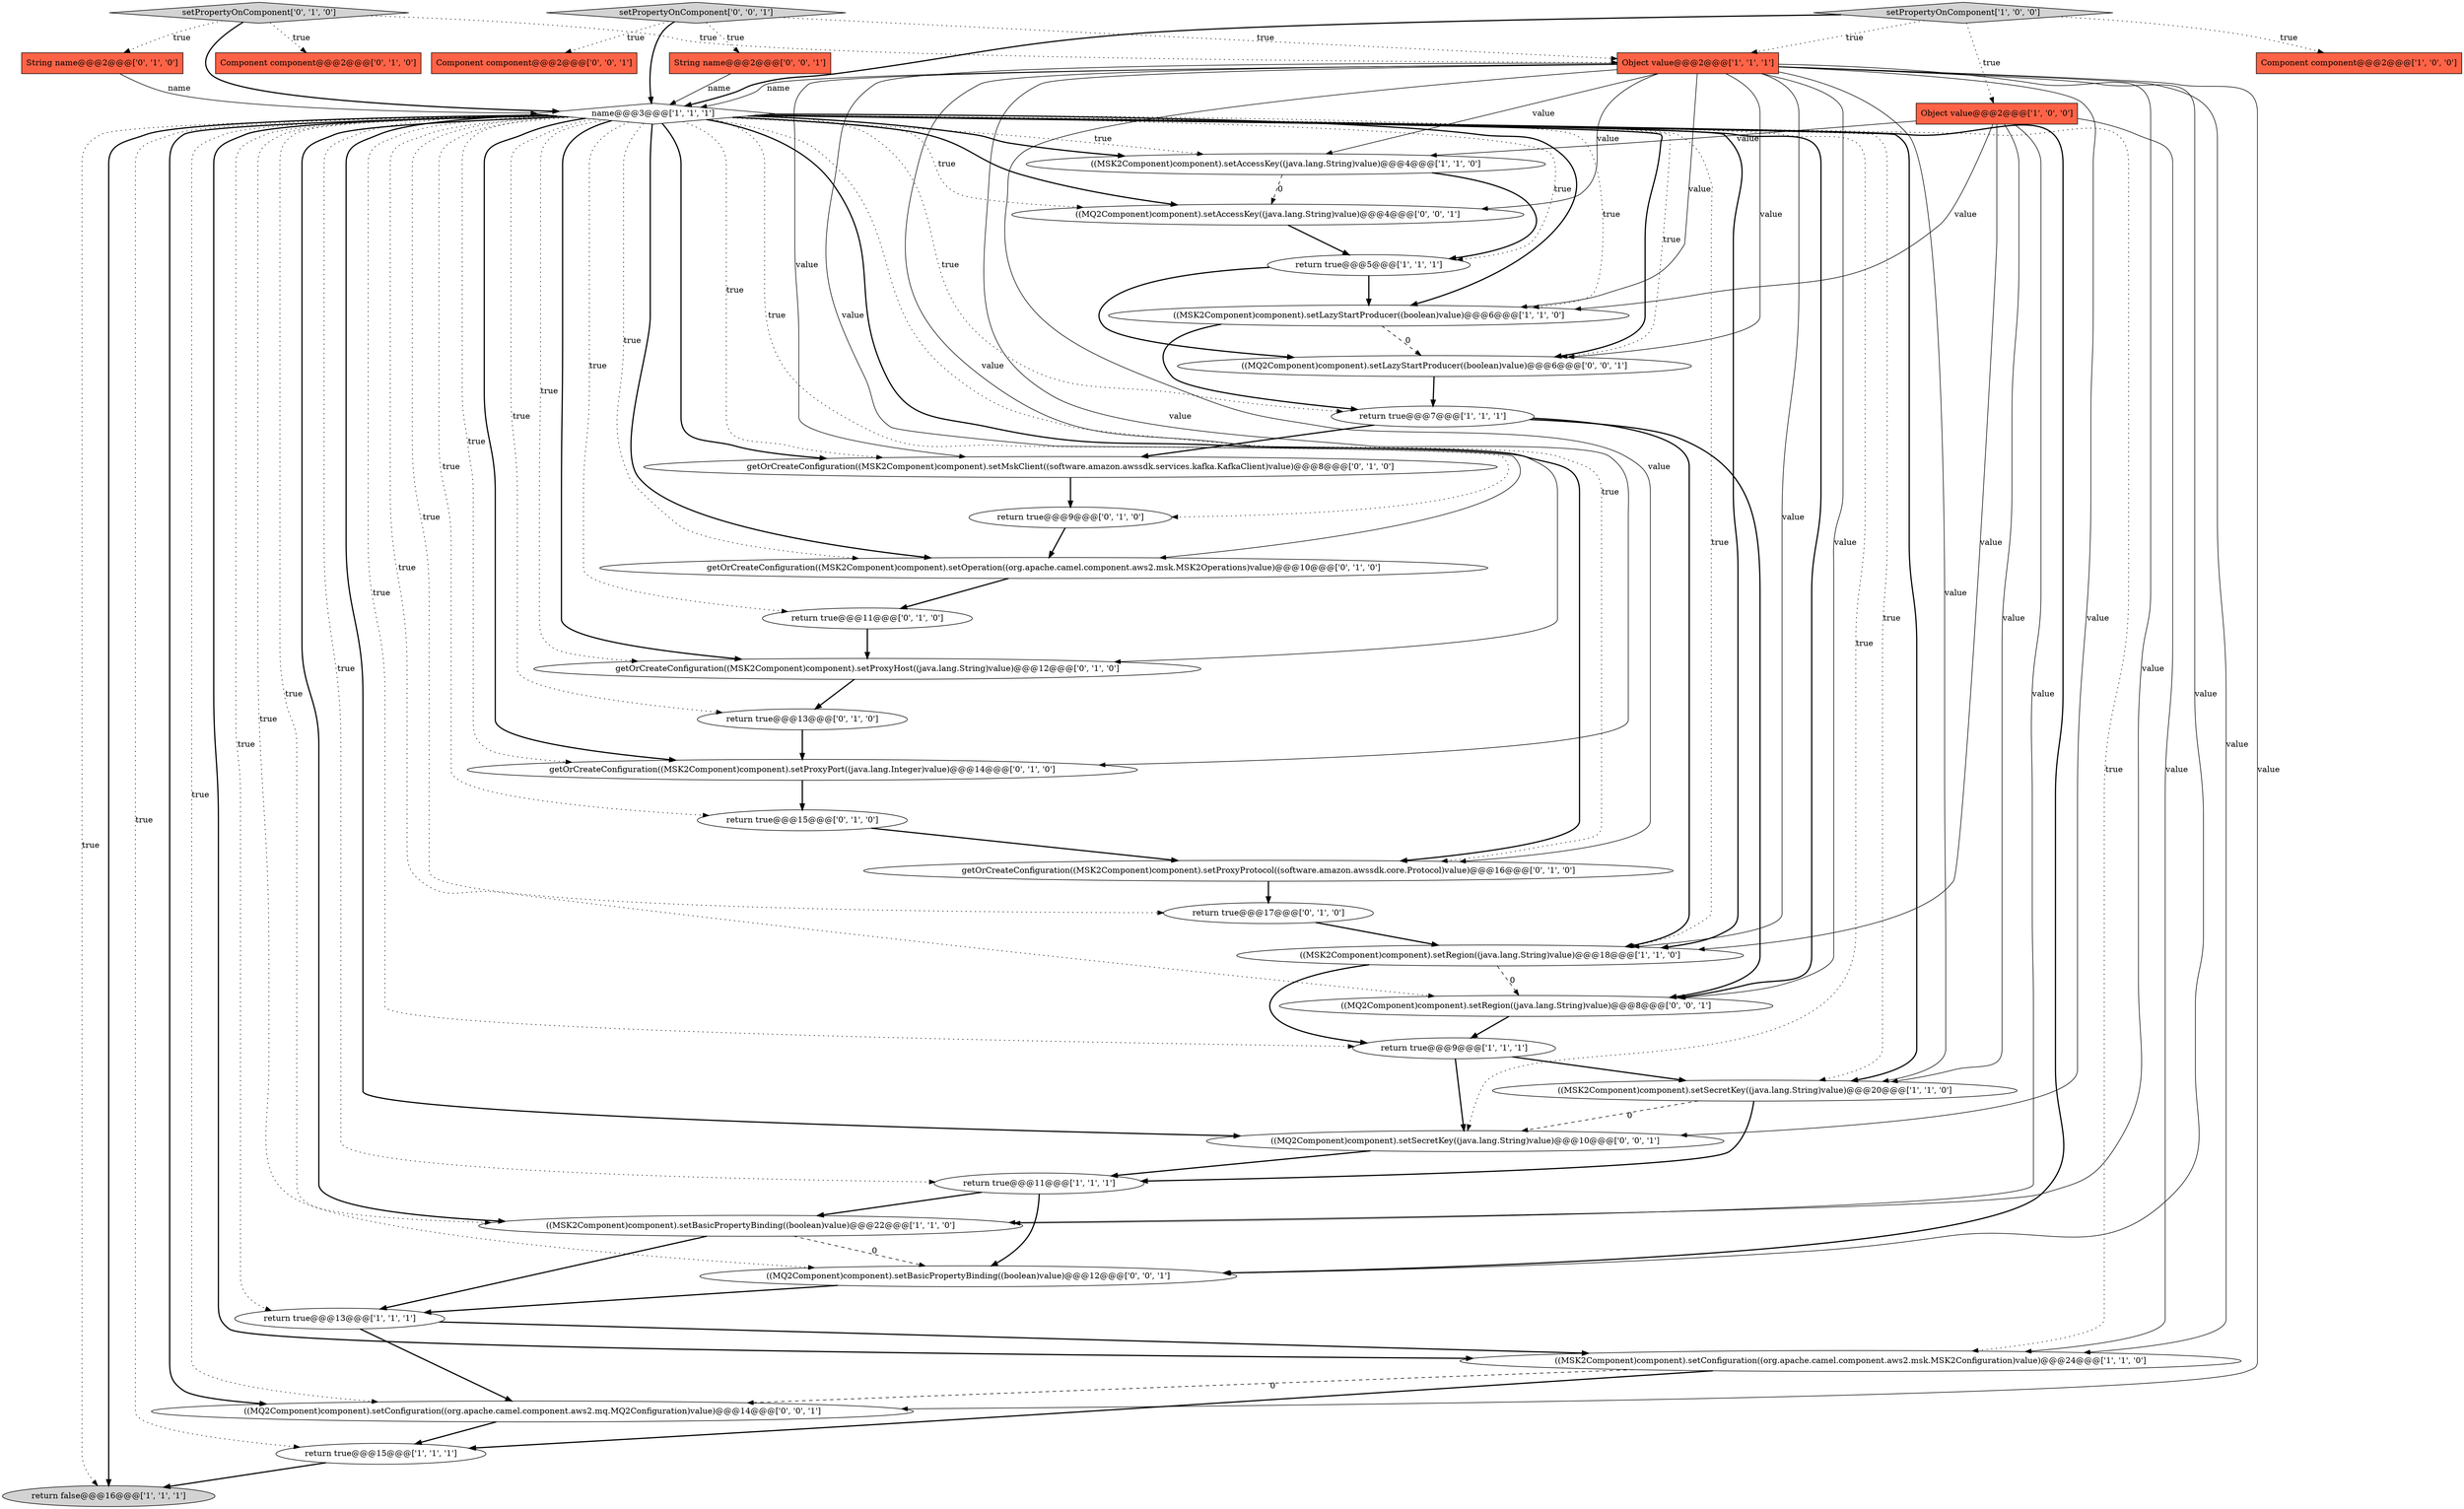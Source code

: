 digraph {
1 [style = filled, label = "name@@@3@@@['1', '1', '1']", fillcolor = white, shape = diamond image = "AAA0AAABBB1BBB"];
23 [style = filled, label = "return true@@@15@@@['0', '1', '0']", fillcolor = white, shape = ellipse image = "AAA1AAABBB2BBB"];
27 [style = filled, label = "return true@@@9@@@['0', '1', '0']", fillcolor = white, shape = ellipse image = "AAA1AAABBB2BBB"];
34 [style = filled, label = "((MQ2Component)component).setSecretKey((java.lang.String)value)@@@10@@@['0', '0', '1']", fillcolor = white, shape = ellipse image = "AAA0AAABBB3BBB"];
10 [style = filled, label = "return true@@@9@@@['1', '1', '1']", fillcolor = white, shape = ellipse image = "AAA0AAABBB1BBB"];
31 [style = filled, label = "String name@@@2@@@['0', '0', '1']", fillcolor = tomato, shape = box image = "AAA0AAABBB3BBB"];
6 [style = filled, label = "return false@@@16@@@['1', '1', '1']", fillcolor = lightgray, shape = ellipse image = "AAA0AAABBB1BBB"];
20 [style = filled, label = "getOrCreateConfiguration((MSK2Component)component).setMskClient((software.amazon.awssdk.services.kafka.KafkaClient)value)@@@8@@@['0', '1', '0']", fillcolor = white, shape = ellipse image = "AAA1AAABBB2BBB"];
28 [style = filled, label = "setPropertyOnComponent['0', '1', '0']", fillcolor = lightgray, shape = diamond image = "AAA0AAABBB2BBB"];
38 [style = filled, label = "((MQ2Component)component).setAccessKey((java.lang.String)value)@@@4@@@['0', '0', '1']", fillcolor = white, shape = ellipse image = "AAA0AAABBB3BBB"];
11 [style = filled, label = "return true@@@7@@@['1', '1', '1']", fillcolor = white, shape = ellipse image = "AAA0AAABBB1BBB"];
21 [style = filled, label = "Component component@@@2@@@['0', '1', '0']", fillcolor = tomato, shape = box image = "AAA0AAABBB2BBB"];
15 [style = filled, label = "((MSK2Component)component).setBasicPropertyBinding((boolean)value)@@@22@@@['1', '1', '0']", fillcolor = white, shape = ellipse image = "AAA0AAABBB1BBB"];
2 [style = filled, label = "((MSK2Component)component).setRegion((java.lang.String)value)@@@18@@@['1', '1', '0']", fillcolor = white, shape = ellipse image = "AAA0AAABBB1BBB"];
22 [style = filled, label = "getOrCreateConfiguration((MSK2Component)component).setOperation((org.apache.camel.component.aws2.msk.MSK2Operations)value)@@@10@@@['0', '1', '0']", fillcolor = white, shape = ellipse image = "AAA1AAABBB2BBB"];
26 [style = filled, label = "getOrCreateConfiguration((MSK2Component)component).setProxyPort((java.lang.Integer)value)@@@14@@@['0', '1', '0']", fillcolor = white, shape = ellipse image = "AAA1AAABBB2BBB"];
18 [style = filled, label = "return true@@@17@@@['0', '1', '0']", fillcolor = white, shape = ellipse image = "AAA1AAABBB2BBB"];
35 [style = filled, label = "setPropertyOnComponent['0', '0', '1']", fillcolor = lightgray, shape = diamond image = "AAA0AAABBB3BBB"];
12 [style = filled, label = "return true@@@15@@@['1', '1', '1']", fillcolor = white, shape = ellipse image = "AAA0AAABBB1BBB"];
7 [style = filled, label = "Component component@@@2@@@['1', '0', '0']", fillcolor = tomato, shape = box image = "AAA0AAABBB1BBB"];
33 [style = filled, label = "((MQ2Component)component).setRegion((java.lang.String)value)@@@8@@@['0', '0', '1']", fillcolor = white, shape = ellipse image = "AAA0AAABBB3BBB"];
3 [style = filled, label = "Object value@@@2@@@['1', '0', '0']", fillcolor = tomato, shape = box image = "AAA0AAABBB1BBB"];
8 [style = filled, label = "((MSK2Component)component).setSecretKey((java.lang.String)value)@@@20@@@['1', '1', '0']", fillcolor = white, shape = ellipse image = "AAA0AAABBB1BBB"];
19 [style = filled, label = "String name@@@2@@@['0', '1', '0']", fillcolor = tomato, shape = box image = "AAA0AAABBB2BBB"];
30 [style = filled, label = "getOrCreateConfiguration((MSK2Component)component).setProxyProtocol((software.amazon.awssdk.core.Protocol)value)@@@16@@@['0', '1', '0']", fillcolor = white, shape = ellipse image = "AAA1AAABBB2BBB"];
5 [style = filled, label = "((MSK2Component)component).setLazyStartProducer((boolean)value)@@@6@@@['1', '1', '0']", fillcolor = white, shape = ellipse image = "AAA0AAABBB1BBB"];
39 [style = filled, label = "((MQ2Component)component).setLazyStartProducer((boolean)value)@@@6@@@['0', '0', '1']", fillcolor = white, shape = ellipse image = "AAA0AAABBB3BBB"];
25 [style = filled, label = "return true@@@13@@@['0', '1', '0']", fillcolor = white, shape = ellipse image = "AAA1AAABBB2BBB"];
0 [style = filled, label = "((MSK2Component)component).setConfiguration((org.apache.camel.component.aws2.msk.MSK2Configuration)value)@@@24@@@['1', '1', '0']", fillcolor = white, shape = ellipse image = "AAA0AAABBB1BBB"];
9 [style = filled, label = "return true@@@5@@@['1', '1', '1']", fillcolor = white, shape = ellipse image = "AAA0AAABBB1BBB"];
16 [style = filled, label = "Object value@@@2@@@['1', '1', '1']", fillcolor = tomato, shape = box image = "AAA0AAABBB1BBB"];
36 [style = filled, label = "Component component@@@2@@@['0', '0', '1']", fillcolor = tomato, shape = box image = "AAA0AAABBB3BBB"];
4 [style = filled, label = "((MSK2Component)component).setAccessKey((java.lang.String)value)@@@4@@@['1', '1', '0']", fillcolor = white, shape = ellipse image = "AAA0AAABBB1BBB"];
13 [style = filled, label = "setPropertyOnComponent['1', '0', '0']", fillcolor = lightgray, shape = diamond image = "AAA0AAABBB1BBB"];
32 [style = filled, label = "((MQ2Component)component).setBasicPropertyBinding((boolean)value)@@@12@@@['0', '0', '1']", fillcolor = white, shape = ellipse image = "AAA0AAABBB3BBB"];
37 [style = filled, label = "((MQ2Component)component).setConfiguration((org.apache.camel.component.aws2.mq.MQ2Configuration)value)@@@14@@@['0', '0', '1']", fillcolor = white, shape = ellipse image = "AAA0AAABBB3BBB"];
24 [style = filled, label = "getOrCreateConfiguration((MSK2Component)component).setProxyHost((java.lang.String)value)@@@12@@@['0', '1', '0']", fillcolor = white, shape = ellipse image = "AAA1AAABBB2BBB"];
17 [style = filled, label = "return true@@@13@@@['1', '1', '1']", fillcolor = white, shape = ellipse image = "AAA0AAABBB1BBB"];
14 [style = filled, label = "return true@@@11@@@['1', '1', '1']", fillcolor = white, shape = ellipse image = "AAA0AAABBB1BBB"];
29 [style = filled, label = "return true@@@11@@@['0', '1', '0']", fillcolor = white, shape = ellipse image = "AAA1AAABBB2BBB"];
23->30 [style = bold, label=""];
3->0 [style = solid, label="value"];
22->29 [style = bold, label=""];
20->27 [style = bold, label=""];
8->14 [style = bold, label=""];
5->39 [style = dashed, label="0"];
16->4 [style = solid, label="value"];
1->11 [style = dotted, label="true"];
1->27 [style = dotted, label="true"];
35->36 [style = dotted, label="true"];
14->32 [style = bold, label=""];
1->0 [style = dotted, label="true"];
0->37 [style = dashed, label="0"];
25->26 [style = bold, label=""];
16->30 [style = solid, label="value"];
2->10 [style = bold, label=""];
3->5 [style = solid, label="value"];
16->20 [style = solid, label="value"];
1->37 [style = bold, label=""];
1->33 [style = bold, label=""];
16->26 [style = solid, label="value"];
1->33 [style = dotted, label="true"];
16->8 [style = solid, label="value"];
16->32 [style = solid, label="value"];
28->1 [style = bold, label=""];
3->4 [style = solid, label="value"];
1->5 [style = dotted, label="true"];
4->9 [style = bold, label=""];
1->24 [style = dotted, label="true"];
1->30 [style = bold, label=""];
1->20 [style = dotted, label="true"];
13->1 [style = bold, label=""];
26->23 [style = bold, label=""];
1->22 [style = bold, label=""];
34->14 [style = bold, label=""];
1->2 [style = bold, label=""];
1->5 [style = bold, label=""];
9->39 [style = bold, label=""];
15->32 [style = dashed, label="0"];
11->20 [style = bold, label=""];
1->29 [style = dotted, label="true"];
1->9 [style = dotted, label="true"];
16->1 [style = solid, label="name"];
1->15 [style = dotted, label="true"];
16->2 [style = solid, label="value"];
16->37 [style = solid, label="value"];
1->25 [style = dotted, label="true"];
1->8 [style = bold, label=""];
35->31 [style = dotted, label="true"];
13->16 [style = dotted, label="true"];
16->5 [style = solid, label="value"];
4->38 [style = dashed, label="0"];
38->9 [style = bold, label=""];
1->23 [style = dotted, label="true"];
35->1 [style = bold, label=""];
1->39 [style = bold, label=""];
1->38 [style = dotted, label="true"];
0->12 [style = bold, label=""];
35->16 [style = dotted, label="true"];
3->2 [style = solid, label="value"];
16->0 [style = solid, label="value"];
13->3 [style = dotted, label="true"];
1->15 [style = bold, label=""];
1->4 [style = bold, label=""];
8->34 [style = dashed, label="0"];
1->26 [style = dotted, label="true"];
1->2 [style = dotted, label="true"];
24->25 [style = bold, label=""];
10->34 [style = bold, label=""];
1->37 [style = dotted, label="true"];
28->21 [style = dotted, label="true"];
1->4 [style = dotted, label="true"];
1->34 [style = bold, label=""];
16->38 [style = solid, label="value"];
1->32 [style = dotted, label="true"];
1->32 [style = bold, label=""];
1->0 [style = bold, label=""];
39->11 [style = bold, label=""];
15->17 [style = bold, label=""];
16->33 [style = solid, label="value"];
30->18 [style = bold, label=""];
33->10 [style = bold, label=""];
10->8 [style = bold, label=""];
16->39 [style = solid, label="value"];
1->24 [style = bold, label=""];
11->2 [style = bold, label=""];
2->33 [style = dashed, label="0"];
16->22 [style = solid, label="value"];
17->37 [style = bold, label=""];
28->19 [style = dotted, label="true"];
37->12 [style = bold, label=""];
1->34 [style = dotted, label="true"];
1->12 [style = dotted, label="true"];
3->15 [style = solid, label="value"];
1->26 [style = bold, label=""];
14->15 [style = bold, label=""];
9->5 [style = bold, label=""];
1->10 [style = dotted, label="true"];
17->0 [style = bold, label=""];
12->6 [style = bold, label=""];
1->18 [style = dotted, label="true"];
1->8 [style = dotted, label="true"];
11->33 [style = bold, label=""];
18->2 [style = bold, label=""];
16->15 [style = solid, label="value"];
1->22 [style = dotted, label="true"];
1->17 [style = dotted, label="true"];
1->6 [style = dotted, label="true"];
1->6 [style = bold, label=""];
16->34 [style = solid, label="value"];
27->22 [style = bold, label=""];
19->1 [style = solid, label="name"];
1->30 [style = dotted, label="true"];
3->8 [style = solid, label="value"];
31->1 [style = solid, label="name"];
28->16 [style = dotted, label="true"];
5->11 [style = bold, label=""];
32->17 [style = bold, label=""];
1->39 [style = dotted, label="true"];
1->38 [style = bold, label=""];
1->14 [style = dotted, label="true"];
29->24 [style = bold, label=""];
1->20 [style = bold, label=""];
13->7 [style = dotted, label="true"];
16->24 [style = solid, label="value"];
}
